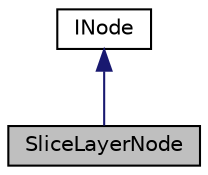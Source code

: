 digraph "SliceLayerNode"
{
 // LATEX_PDF_SIZE
  edge [fontname="Helvetica",fontsize="10",labelfontname="Helvetica",labelfontsize="10"];
  node [fontname="Helvetica",fontsize="10",shape=record];
  Node1 [label="SliceLayerNode",height=0.2,width=0.4,color="black", fillcolor="grey75", style="filled", fontcolor="black",tooltip="Slice Layer node."];
  Node2 -> Node1 [dir="back",color="midnightblue",fontsize="10",style="solid",fontname="Helvetica"];
  Node2 [label="INode",height=0.2,width=0.4,color="black", fillcolor="white", style="filled",URL="$classarm__compute_1_1graph_1_1_i_node.xhtml",tooltip="Node interface."];
}

